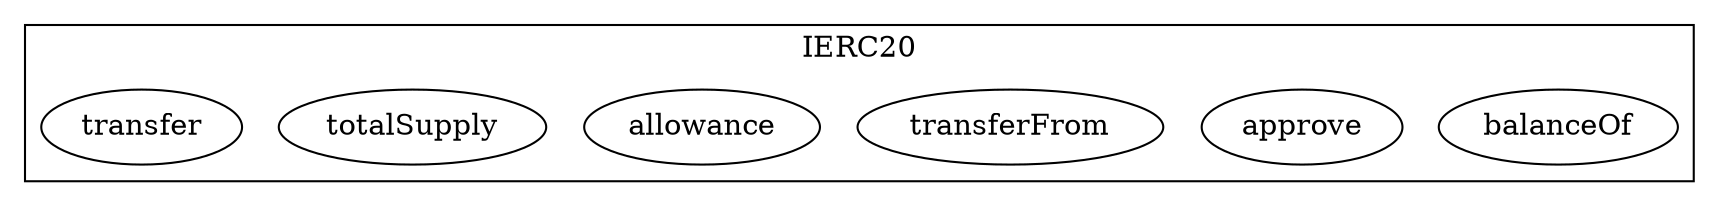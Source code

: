 strict digraph {
subgraph cluster_225_IERC20 {
label = "IERC20"
"225_balanceOf" [label="balanceOf"]
"225_approve" [label="approve"]
"225_transferFrom" [label="transferFrom"]
"225_allowance" [label="allowance"]
"225_totalSupply" [label="totalSupply"]
"225_transfer" [label="transfer"]
}subgraph cluster_solidity {
label = "[Solidity]"
}
}